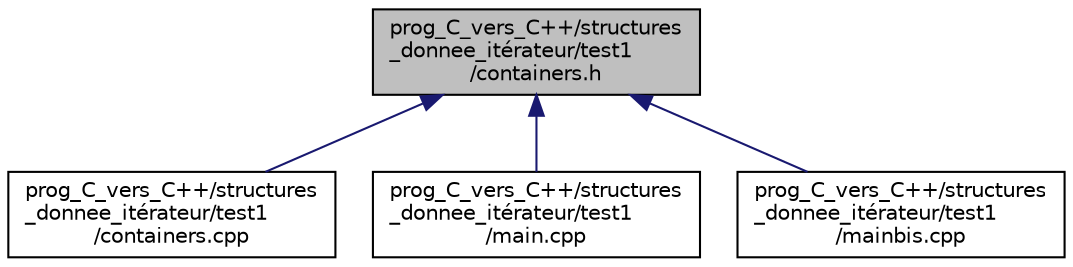 digraph "prog_C_vers_C++/structures_donnee_itérateur/test1/containers.h"
{
  edge [fontname="Helvetica",fontsize="10",labelfontname="Helvetica",labelfontsize="10"];
  node [fontname="Helvetica",fontsize="10",shape=record];
  Node6 [label="prog_C_vers_C++/structures\l_donnee_itérateur/test1\l/containers.h",height=0.2,width=0.4,color="black", fillcolor="grey75", style="filled", fontcolor="black"];
  Node6 -> Node7 [dir="back",color="midnightblue",fontsize="10",style="solid",fontname="Helvetica"];
  Node7 [label="prog_C_vers_C++/structures\l_donnee_itérateur/test1\l/containers.cpp",height=0.2,width=0.4,color="black", fillcolor="white", style="filled",URL="$containers_8cpp.html"];
  Node6 -> Node8 [dir="back",color="midnightblue",fontsize="10",style="solid",fontname="Helvetica"];
  Node8 [label="prog_C_vers_C++/structures\l_donnee_itérateur/test1\l/main.cpp",height=0.2,width=0.4,color="black", fillcolor="white", style="filled",URL="$structures__donnee__it_xC3_xA9rateur_2test1_2main_8cpp.html"];
  Node6 -> Node9 [dir="back",color="midnightblue",fontsize="10",style="solid",fontname="Helvetica"];
  Node9 [label="prog_C_vers_C++/structures\l_donnee_itérateur/test1\l/mainbis.cpp",height=0.2,width=0.4,color="black", fillcolor="white", style="filled",URL="$mainbis_8cpp.html"];
}
